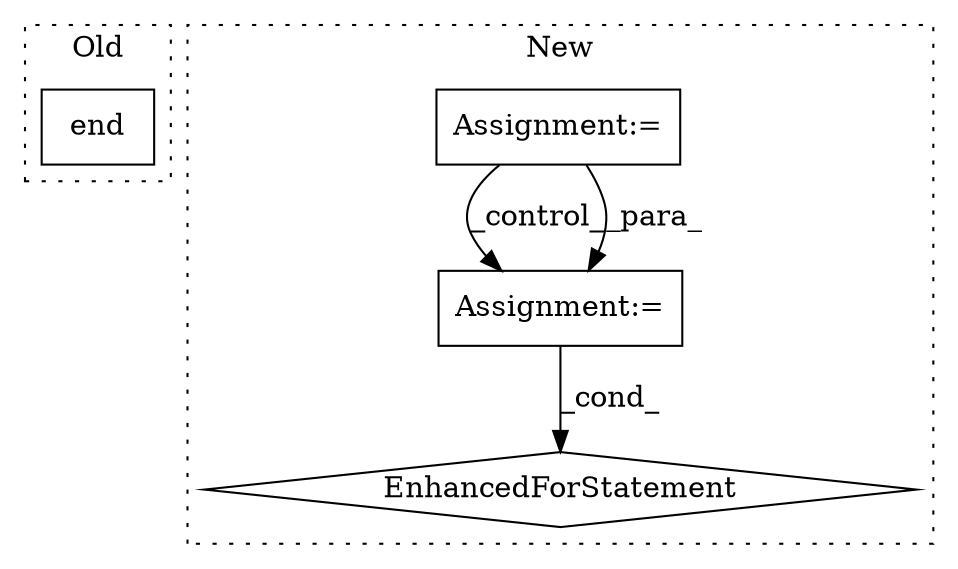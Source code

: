digraph G {
subgraph cluster0 {
1 [label="end" a="32" s="2423,2428" l="4,1" shape="box"];
label = "Old";
style="dotted";
}
subgraph cluster1 {
2 [label="EnhancedForStatement" a="70" s="2163,2269" l="69,2" shape="diamond"];
3 [label="Assignment:=" a="7" s="2047,2147" l="65,2" shape="box"];
4 [label="Assignment:=" a="7" s="2163,2269" l="69,2" shape="box"];
label = "New";
style="dotted";
}
3 -> 4 [label="_control_"];
3 -> 4 [label="_para_"];
4 -> 2 [label="_cond_"];
}
